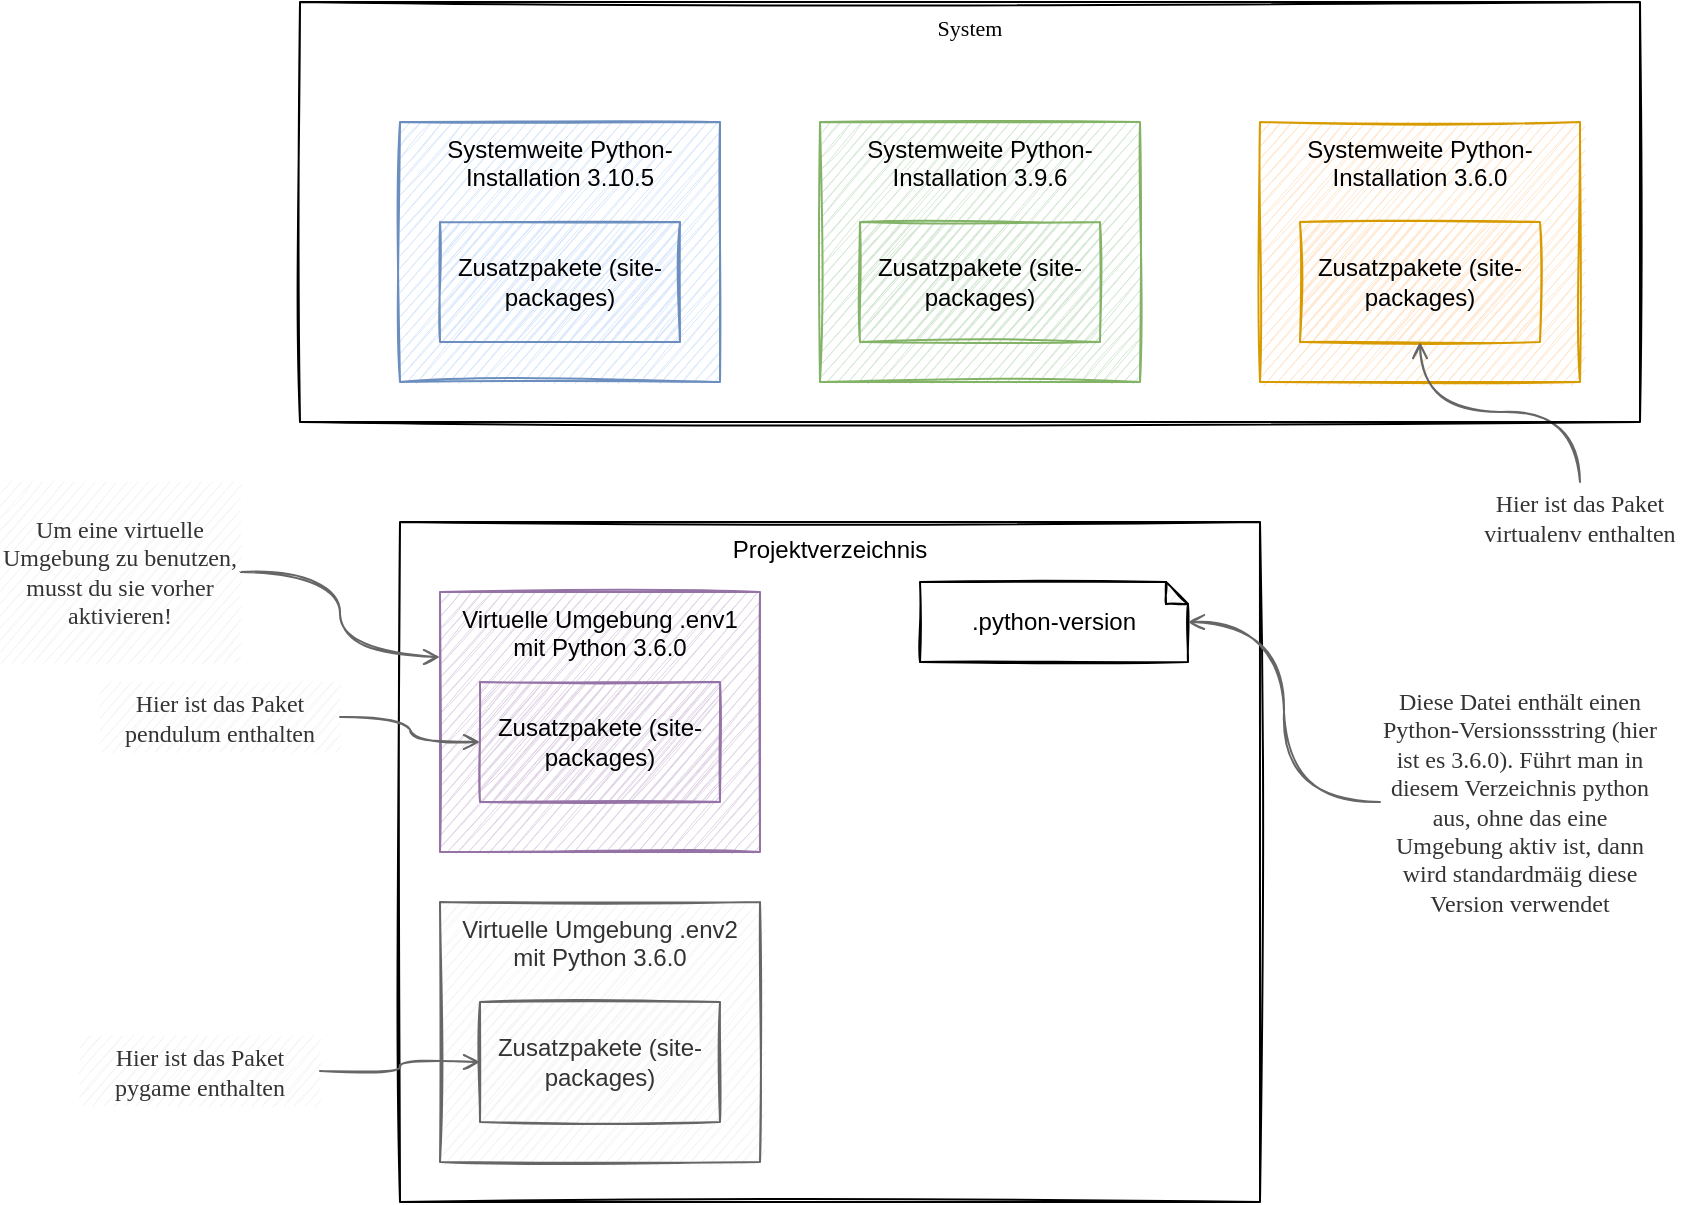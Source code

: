 <mxfile version="19.0.3" type="device"><diagram id="ILp8yaURp498gbSbkN-G" name="Übersicht"><mxGraphModel dx="1849" dy="745" grid="1" gridSize="10" guides="1" tooltips="1" connect="1" arrows="1" fold="1" page="1" pageScale="1" pageWidth="827" pageHeight="1169" math="0" shadow="0"><root><mxCell id="0"/><mxCell id="1" parent="0"/><mxCell id="5jgG-eP91JDLS3M_Amna-1" value="Systemweite Python-Installation 3.10.5" style="rounded=0;whiteSpace=wrap;html=1;sketch=1;verticalAlign=top;fillColor=#dae8fc;strokeColor=#6c8ebf;" parent="1" vertex="1"><mxGeometry x="80" y="110" width="160" height="130" as="geometry"/></mxCell><mxCell id="5jgG-eP91JDLS3M_Amna-2" value="Zusatzpakete (site-packages)" style="rounded=0;whiteSpace=wrap;html=1;sketch=1;fillColor=#dae8fc;strokeColor=#6c8ebf;" parent="1" vertex="1"><mxGeometry x="100" y="160" width="120" height="60" as="geometry"/></mxCell><mxCell id="5jgG-eP91JDLS3M_Amna-3" value="Systemweite Python-Installation 3.9.6" style="rounded=0;whiteSpace=wrap;html=1;sketch=1;verticalAlign=top;fillColor=#d5e8d4;strokeColor=#82b366;" parent="1" vertex="1"><mxGeometry x="290" y="110" width="160" height="130" as="geometry"/></mxCell><mxCell id="5jgG-eP91JDLS3M_Amna-4" value="Zusatzpakete (site-packages)" style="rounded=0;whiteSpace=wrap;html=1;sketch=1;fillColor=#d5e8d4;strokeColor=#82b366;" parent="1" vertex="1"><mxGeometry x="310" y="160" width="120" height="60" as="geometry"/></mxCell><mxCell id="5jgG-eP91JDLS3M_Amna-5" value="Systemweite Python-Installation 3.6.0" style="rounded=0;whiteSpace=wrap;html=1;sketch=1;verticalAlign=top;fillColor=#ffe6cc;strokeColor=#d79b00;" parent="1" vertex="1"><mxGeometry x="510" y="110" width="160" height="130" as="geometry"/></mxCell><mxCell id="5jgG-eP91JDLS3M_Amna-6" value="Zusatzpakete (site-packages)" style="rounded=0;whiteSpace=wrap;html=1;sketch=1;fillColor=#ffe6cc;strokeColor=#d79b00;" parent="1" vertex="1"><mxGeometry x="530" y="160" width="120" height="60" as="geometry"/></mxCell><mxCell id="5jgG-eP91JDLS3M_Amna-7" value="Projektverzeichnis" style="rounded=0;whiteSpace=wrap;html=1;sketch=1;verticalAlign=top;" parent="1" vertex="1"><mxGeometry x="80" y="310" width="430" height="340" as="geometry"/></mxCell><mxCell id="5jgG-eP91JDLS3M_Amna-8" value=".python-version" style="shape=note;whiteSpace=wrap;html=1;backgroundOutline=1;darkOpacity=0.05;sketch=1;size=11;" parent="1" vertex="1"><mxGeometry x="340" y="340" width="134" height="40" as="geometry"/></mxCell><mxCell id="5jgG-eP91JDLS3M_Amna-10" value="Virtuelle Umgebung .env1&lt;br&gt;mit Python 3.6.0" style="rounded=0;whiteSpace=wrap;html=1;sketch=1;verticalAlign=top;fillColor=#e1d5e7;strokeColor=#9673a6;" parent="1" vertex="1"><mxGeometry x="100" y="345" width="160" height="130" as="geometry"/></mxCell><mxCell id="5jgG-eP91JDLS3M_Amna-11" value="Zusatzpakete (site-packages)" style="rounded=0;whiteSpace=wrap;html=1;sketch=1;fillColor=#e1d5e7;strokeColor=#9673a6;" parent="1" vertex="1"><mxGeometry x="120" y="390" width="120" height="60" as="geometry"/></mxCell><mxCell id="5jgG-eP91JDLS3M_Amna-12" value="Virtuelle Umgebung .env2&lt;br&gt;mit Python 3.6.0" style="rounded=0;whiteSpace=wrap;html=1;sketch=1;verticalAlign=top;fillColor=#f5f5f5;fontColor=#333333;strokeColor=#666666;" parent="1" vertex="1"><mxGeometry x="100" y="500" width="160" height="130" as="geometry"/></mxCell><mxCell id="5jgG-eP91JDLS3M_Amna-13" value="Zusatzpakete (site-packages)" style="rounded=0;whiteSpace=wrap;html=1;sketch=1;fillColor=#f5f5f5;strokeColor=#666666;fontColor=#333333;" parent="1" vertex="1"><mxGeometry x="120" y="550" width="120" height="60" as="geometry"/></mxCell><mxCell id="5jgG-eP91JDLS3M_Amna-15" style="edgeStyle=orthogonalEdgeStyle;rounded=0;sketch=1;orthogonalLoop=1;jettySize=auto;html=1;entryX=0;entryY=0.5;entryDx=0;entryDy=0;fontFamily=Comic Sans MS;curved=1;endArrow=open;endFill=0;fillColor=#f5f5f5;strokeColor=#666666;" parent="1" source="5jgG-eP91JDLS3M_Amna-14" target="5jgG-eP91JDLS3M_Amna-11" edge="1"><mxGeometry relative="1" as="geometry"/></mxCell><mxCell id="5jgG-eP91JDLS3M_Amna-14" value="Hier ist das Paket pendulum enthalten" style="text;html=1;strokeColor=none;fillColor=#f5f5f5;align=center;verticalAlign=middle;whiteSpace=wrap;rounded=0;sketch=1;fontFamily=Comic Sans MS;fontColor=#333333;" parent="1" vertex="1"><mxGeometry x="-70" y="390" width="120" height="35" as="geometry"/></mxCell><mxCell id="5jgG-eP91JDLS3M_Amna-18" style="edgeStyle=orthogonalEdgeStyle;shape=connector;curved=1;rounded=0;sketch=1;orthogonalLoop=1;jettySize=auto;html=1;labelBackgroundColor=default;fontFamily=Comic Sans MS;fontSize=11;fontColor=default;endArrow=open;endFill=0;strokeColor=#666666;fillColor=#f5f5f5;" parent="1" source="5jgG-eP91JDLS3M_Amna-16" target="5jgG-eP91JDLS3M_Amna-13" edge="1"><mxGeometry relative="1" as="geometry"/></mxCell><mxCell id="5jgG-eP91JDLS3M_Amna-16" value="Hier ist das Paket pygame enthalten" style="text;html=1;strokeColor=none;fillColor=#f5f5f5;align=center;verticalAlign=middle;whiteSpace=wrap;rounded=0;sketch=1;fontFamily=Comic Sans MS;fontColor=#333333;" parent="1" vertex="1"><mxGeometry x="-80" y="567" width="120" height="35" as="geometry"/></mxCell><mxCell id="5jgG-eP91JDLS3M_Amna-20" style="edgeStyle=orthogonalEdgeStyle;shape=connector;curved=1;rounded=0;sketch=1;orthogonalLoop=1;jettySize=auto;html=1;labelBackgroundColor=default;fontFamily=Comic Sans MS;fontSize=11;fontColor=default;endArrow=open;endFill=0;strokeColor=#666666;fillColor=#f5f5f5;" parent="1" source="5jgG-eP91JDLS3M_Amna-19" target="5jgG-eP91JDLS3M_Amna-6" edge="1"><mxGeometry relative="1" as="geometry"/></mxCell><mxCell id="5jgG-eP91JDLS3M_Amna-19" value="Hier ist das Paket virtualenv enthalten" style="text;html=1;strokeColor=none;fillColor=none;align=center;verticalAlign=middle;whiteSpace=wrap;rounded=0;sketch=1;fontFamily=Comic Sans MS;fontColor=#333333;" parent="1" vertex="1"><mxGeometry x="610" y="290" width="120" height="35" as="geometry"/></mxCell><mxCell id="5jgG-eP91JDLS3M_Amna-22" style="edgeStyle=orthogonalEdgeStyle;shape=connector;curved=1;rounded=0;sketch=1;orthogonalLoop=1;jettySize=auto;html=1;labelBackgroundColor=default;fontFamily=Comic Sans MS;fontSize=11;fontColor=default;endArrow=open;endFill=0;strokeColor=#666666;fillColor=#f5f5f5;" parent="1" source="5jgG-eP91JDLS3M_Amna-21" target="5jgG-eP91JDLS3M_Amna-8" edge="1"><mxGeometry relative="1" as="geometry"/></mxCell><mxCell id="5jgG-eP91JDLS3M_Amna-21" value="Diese Datei enthält einen Python-Versionssstring (hier ist es 3.6.0). Führt man in diesem Verzeichnis python aus, ohne das eine Umgebung aktiv ist, dann wird standardmäig diese Version verwendet" style="text;html=1;strokeColor=none;fillColor=none;align=center;verticalAlign=middle;whiteSpace=wrap;rounded=0;sketch=1;fontFamily=Comic Sans MS;fontColor=#333333;" parent="1" vertex="1"><mxGeometry x="570" y="360" width="140" height="180" as="geometry"/></mxCell><mxCell id="5jgG-eP91JDLS3M_Amna-23" value="System" style="rounded=0;whiteSpace=wrap;html=1;sketch=1;fontFamily=Comic Sans MS;fontSize=11;fontColor=default;fillColor=none;verticalAlign=top;" parent="1" vertex="1"><mxGeometry x="30" y="50" width="670" height="210" as="geometry"/></mxCell><mxCell id="5jgG-eP91JDLS3M_Amna-25" style="edgeStyle=orthogonalEdgeStyle;shape=connector;curved=1;rounded=0;sketch=1;orthogonalLoop=1;jettySize=auto;html=1;entryX=0;entryY=0.25;entryDx=0;entryDy=0;labelBackgroundColor=default;fontFamily=Comic Sans MS;fontSize=11;fontColor=default;endArrow=open;endFill=0;strokeColor=#666666;fillColor=#f5f5f5;" parent="1" source="5jgG-eP91JDLS3M_Amna-24" target="5jgG-eP91JDLS3M_Amna-10" edge="1"><mxGeometry relative="1" as="geometry"/></mxCell><mxCell id="5jgG-eP91JDLS3M_Amna-24" value="Um eine virtuelle Umgebung zu benutzen, musst du sie vorher aktivieren!" style="text;html=1;strokeColor=none;fillColor=#f5f5f5;align=center;verticalAlign=middle;whiteSpace=wrap;rounded=0;sketch=1;fontFamily=Comic Sans MS;fontColor=#333333;" parent="1" vertex="1"><mxGeometry x="-120" y="290" width="120" height="90" as="geometry"/></mxCell></root></mxGraphModel></diagram></mxfile>